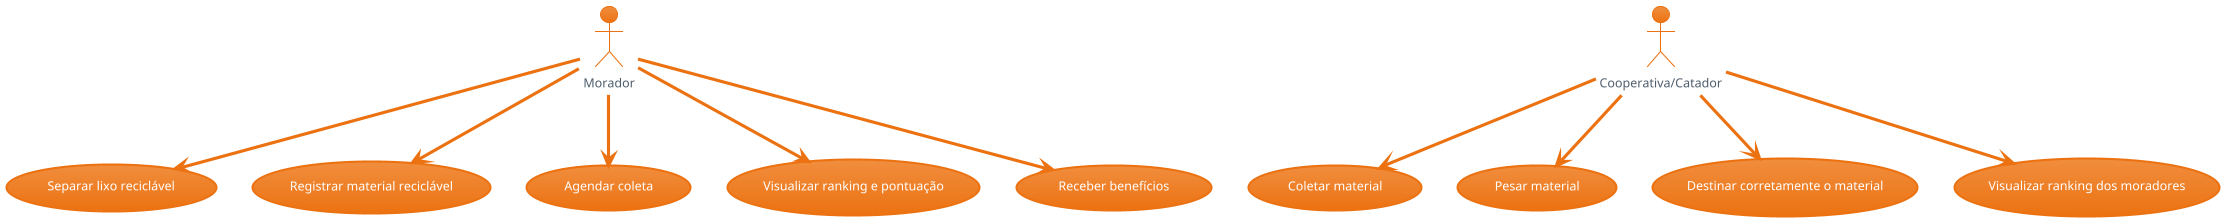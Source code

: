 @startuml
!theme aws-orange

actor Morador
actor "Cooperativa/Catador" as Cooperativa

Morador --> (Separar lixo reciclável)
Morador --> (Registrar material reciclável)
Morador --> (Agendar coleta)
Morador --> (Visualizar ranking e pontuação)
Morador --> (Receber benefícios)

Cooperativa --> (Coletar material)
Cooperativa --> (Pesar material)
Cooperativa --> (Destinar corretamente o material)
Cooperativa --> (Visualizar ranking dos moradores)


@enduml

